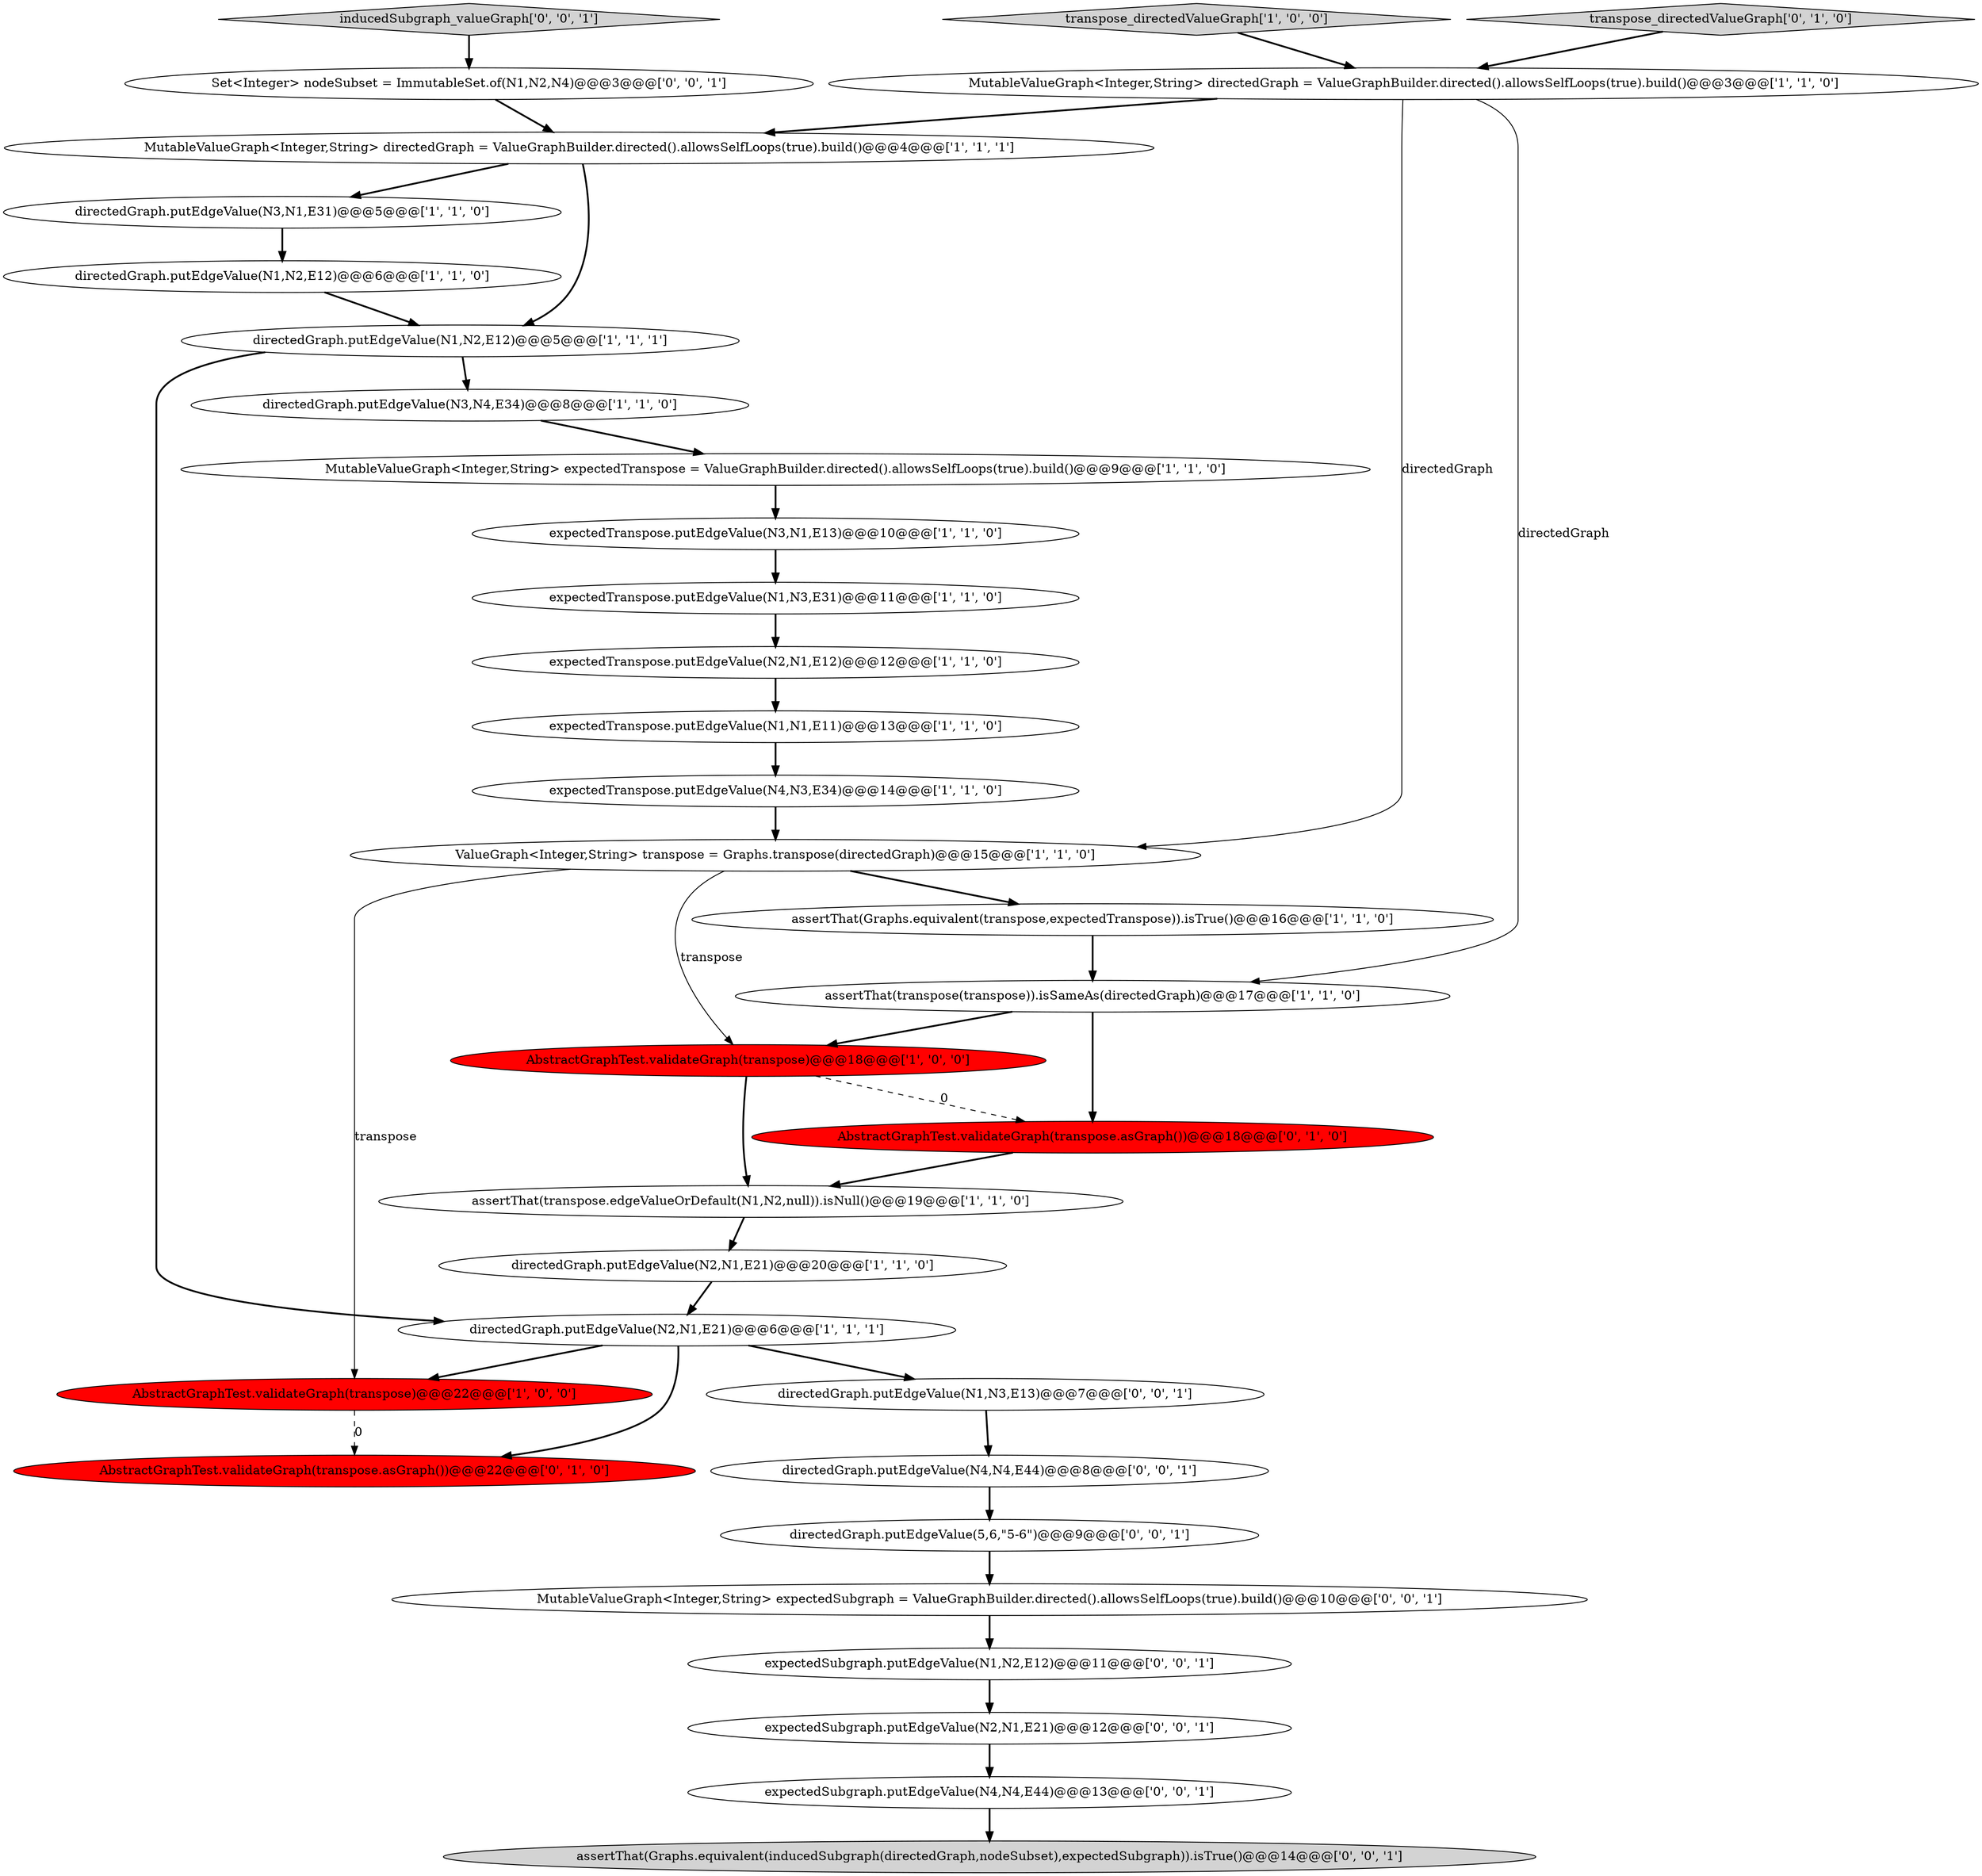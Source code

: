 digraph {
22 [style = filled, label = "AbstractGraphTest.validateGraph(transpose.asGraph())@@@22@@@['0', '1', '0']", fillcolor = red, shape = ellipse image = "AAA1AAABBB2BBB"];
3 [style = filled, label = "expectedTranspose.putEdgeValue(N4,N3,E34)@@@14@@@['1', '1', '0']", fillcolor = white, shape = ellipse image = "AAA0AAABBB1BBB"];
1 [style = filled, label = "expectedTranspose.putEdgeValue(N3,N1,E13)@@@10@@@['1', '1', '0']", fillcolor = white, shape = ellipse image = "AAA0AAABBB1BBB"];
31 [style = filled, label = "directedGraph.putEdgeValue(N4,N4,E44)@@@8@@@['0', '0', '1']", fillcolor = white, shape = ellipse image = "AAA0AAABBB3BBB"];
9 [style = filled, label = "directedGraph.putEdgeValue(N3,N4,E34)@@@8@@@['1', '1', '0']", fillcolor = white, shape = ellipse image = "AAA0AAABBB1BBB"];
13 [style = filled, label = "assertThat(Graphs.equivalent(transpose,expectedTranspose)).isTrue()@@@16@@@['1', '1', '0']", fillcolor = white, shape = ellipse image = "AAA0AAABBB1BBB"];
29 [style = filled, label = "expectedSubgraph.putEdgeValue(N1,N2,E12)@@@11@@@['0', '0', '1']", fillcolor = white, shape = ellipse image = "AAA0AAABBB3BBB"];
18 [style = filled, label = "MutableValueGraph<Integer,String> expectedTranspose = ValueGraphBuilder.directed().allowsSelfLoops(true).build()@@@9@@@['1', '1', '0']", fillcolor = white, shape = ellipse image = "AAA0AAABBB1BBB"];
15 [style = filled, label = "directedGraph.putEdgeValue(N3,N1,E31)@@@5@@@['1', '1', '0']", fillcolor = white, shape = ellipse image = "AAA0AAABBB1BBB"];
28 [style = filled, label = "assertThat(Graphs.equivalent(inducedSubgraph(directedGraph,nodeSubset),expectedSubgraph)).isTrue()@@@14@@@['0', '0', '1']", fillcolor = lightgray, shape = ellipse image = "AAA0AAABBB3BBB"];
23 [style = filled, label = "AbstractGraphTest.validateGraph(transpose.asGraph())@@@18@@@['0', '1', '0']", fillcolor = red, shape = ellipse image = "AAA1AAABBB2BBB"];
21 [style = filled, label = "transpose_directedValueGraph['0', '1', '0']", fillcolor = lightgray, shape = diamond image = "AAA0AAABBB2BBB"];
17 [style = filled, label = "expectedTranspose.putEdgeValue(N1,N1,E11)@@@13@@@['1', '1', '0']", fillcolor = white, shape = ellipse image = "AAA0AAABBB1BBB"];
27 [style = filled, label = "Set<Integer> nodeSubset = ImmutableSet.of(N1,N2,N4)@@@3@@@['0', '0', '1']", fillcolor = white, shape = ellipse image = "AAA0AAABBB3BBB"];
16 [style = filled, label = "directedGraph.putEdgeValue(N1,N2,E12)@@@5@@@['1', '1', '1']", fillcolor = white, shape = ellipse image = "AAA0AAABBB1BBB"];
26 [style = filled, label = "MutableValueGraph<Integer,String> expectedSubgraph = ValueGraphBuilder.directed().allowsSelfLoops(true).build()@@@10@@@['0', '0', '1']", fillcolor = white, shape = ellipse image = "AAA0AAABBB3BBB"];
24 [style = filled, label = "inducedSubgraph_valueGraph['0', '0', '1']", fillcolor = lightgray, shape = diamond image = "AAA0AAABBB3BBB"];
2 [style = filled, label = "expectedTranspose.putEdgeValue(N2,N1,E12)@@@12@@@['1', '1', '0']", fillcolor = white, shape = ellipse image = "AAA0AAABBB1BBB"];
12 [style = filled, label = "ValueGraph<Integer,String> transpose = Graphs.transpose(directedGraph)@@@15@@@['1', '1', '0']", fillcolor = white, shape = ellipse image = "AAA0AAABBB1BBB"];
4 [style = filled, label = "directedGraph.putEdgeValue(N2,N1,E21)@@@20@@@['1', '1', '0']", fillcolor = white, shape = ellipse image = "AAA0AAABBB1BBB"];
8 [style = filled, label = "AbstractGraphTest.validateGraph(transpose)@@@22@@@['1', '0', '0']", fillcolor = red, shape = ellipse image = "AAA1AAABBB1BBB"];
0 [style = filled, label = "MutableValueGraph<Integer,String> directedGraph = ValueGraphBuilder.directed().allowsSelfLoops(true).build()@@@4@@@['1', '1', '1']", fillcolor = white, shape = ellipse image = "AAA0AAABBB1BBB"];
11 [style = filled, label = "directedGraph.putEdgeValue(N2,N1,E21)@@@6@@@['1', '1', '1']", fillcolor = white, shape = ellipse image = "AAA0AAABBB1BBB"];
14 [style = filled, label = "AbstractGraphTest.validateGraph(transpose)@@@18@@@['1', '0', '0']", fillcolor = red, shape = ellipse image = "AAA1AAABBB1BBB"];
19 [style = filled, label = "expectedTranspose.putEdgeValue(N1,N3,E31)@@@11@@@['1', '1', '0']", fillcolor = white, shape = ellipse image = "AAA0AAABBB1BBB"];
20 [style = filled, label = "assertThat(transpose.edgeValueOrDefault(N1,N2,null)).isNull()@@@19@@@['1', '1', '0']", fillcolor = white, shape = ellipse image = "AAA0AAABBB1BBB"];
30 [style = filled, label = "expectedSubgraph.putEdgeValue(N2,N1,E21)@@@12@@@['0', '0', '1']", fillcolor = white, shape = ellipse image = "AAA0AAABBB3BBB"];
33 [style = filled, label = "directedGraph.putEdgeValue(N1,N3,E13)@@@7@@@['0', '0', '1']", fillcolor = white, shape = ellipse image = "AAA0AAABBB3BBB"];
7 [style = filled, label = "assertThat(transpose(transpose)).isSameAs(directedGraph)@@@17@@@['1', '1', '0']", fillcolor = white, shape = ellipse image = "AAA0AAABBB1BBB"];
10 [style = filled, label = "directedGraph.putEdgeValue(N1,N2,E12)@@@6@@@['1', '1', '0']", fillcolor = white, shape = ellipse image = "AAA0AAABBB1BBB"];
6 [style = filled, label = "MutableValueGraph<Integer,String> directedGraph = ValueGraphBuilder.directed().allowsSelfLoops(true).build()@@@3@@@['1', '1', '0']", fillcolor = white, shape = ellipse image = "AAA0AAABBB1BBB"];
25 [style = filled, label = "expectedSubgraph.putEdgeValue(N4,N4,E44)@@@13@@@['0', '0', '1']", fillcolor = white, shape = ellipse image = "AAA0AAABBB3BBB"];
5 [style = filled, label = "transpose_directedValueGraph['1', '0', '0']", fillcolor = lightgray, shape = diamond image = "AAA0AAABBB1BBB"];
32 [style = filled, label = "directedGraph.putEdgeValue(5,6,\"5-6\")@@@9@@@['0', '0', '1']", fillcolor = white, shape = ellipse image = "AAA0AAABBB3BBB"];
2->17 [style = bold, label=""];
6->12 [style = solid, label="directedGraph"];
0->16 [style = bold, label=""];
15->10 [style = bold, label=""];
23->20 [style = bold, label=""];
25->28 [style = bold, label=""];
16->11 [style = bold, label=""];
27->0 [style = bold, label=""];
21->6 [style = bold, label=""];
29->30 [style = bold, label=""];
31->32 [style = bold, label=""];
26->29 [style = bold, label=""];
30->25 [style = bold, label=""];
6->0 [style = bold, label=""];
19->2 [style = bold, label=""];
3->12 [style = bold, label=""];
32->26 [style = bold, label=""];
0->15 [style = bold, label=""];
12->8 [style = solid, label="transpose"];
20->4 [style = bold, label=""];
7->14 [style = bold, label=""];
12->14 [style = solid, label="transpose"];
8->22 [style = dashed, label="0"];
12->13 [style = bold, label=""];
14->23 [style = dashed, label="0"];
6->7 [style = solid, label="directedGraph"];
9->18 [style = bold, label=""];
5->6 [style = bold, label=""];
10->16 [style = bold, label=""];
18->1 [style = bold, label=""];
13->7 [style = bold, label=""];
7->23 [style = bold, label=""];
17->3 [style = bold, label=""];
11->22 [style = bold, label=""];
11->33 [style = bold, label=""];
33->31 [style = bold, label=""];
11->8 [style = bold, label=""];
1->19 [style = bold, label=""];
4->11 [style = bold, label=""];
24->27 [style = bold, label=""];
16->9 [style = bold, label=""];
14->20 [style = bold, label=""];
}
